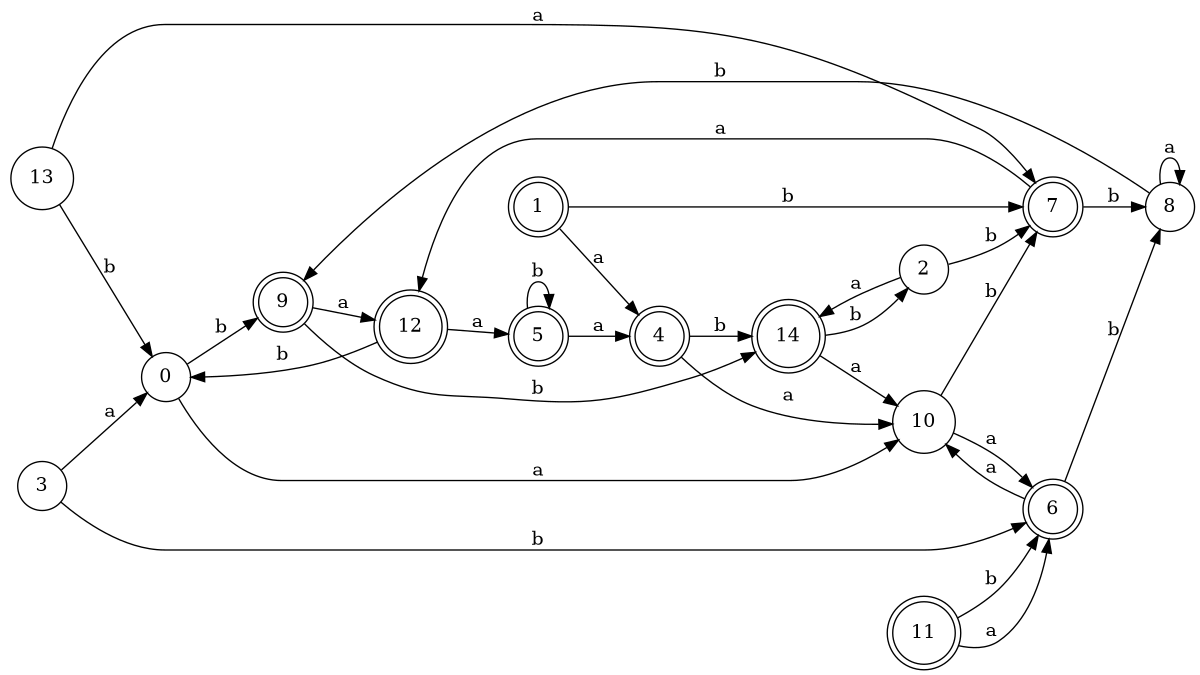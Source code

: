digraph n12_8 {
__start0 [label="" shape="none"];

rankdir=LR;
size="8,5";

s0 [style="filled", color="black", fillcolor="white" shape="circle", label="0"];
s1 [style="rounded,filled", color="black", fillcolor="white" shape="doublecircle", label="1"];
s2 [style="filled", color="black", fillcolor="white" shape="circle", label="2"];
s3 [style="filled", color="black", fillcolor="white" shape="circle", label="3"];
s4 [style="rounded,filled", color="black", fillcolor="white" shape="doublecircle", label="4"];
s5 [style="rounded,filled", color="black", fillcolor="white" shape="doublecircle", label="5"];
s6 [style="rounded,filled", color="black", fillcolor="white" shape="doublecircle", label="6"];
s7 [style="rounded,filled", color="black", fillcolor="white" shape="doublecircle", label="7"];
s8 [style="filled", color="black", fillcolor="white" shape="circle", label="8"];
s9 [style="rounded,filled", color="black", fillcolor="white" shape="doublecircle", label="9"];
s10 [style="filled", color="black", fillcolor="white" shape="circle", label="10"];
s11 [style="rounded,filled", color="black", fillcolor="white" shape="doublecircle", label="11"];
s12 [style="rounded,filled", color="black", fillcolor="white" shape="doublecircle", label="12"];
s13 [style="filled", color="black", fillcolor="white" shape="circle", label="13"];
s14 [style="rounded,filled", color="black", fillcolor="white" shape="doublecircle", label="14"];
s0 -> s10 [label="a"];
s0 -> s9 [label="b"];
s1 -> s4 [label="a"];
s1 -> s7 [label="b"];
s2 -> s14 [label="a"];
s2 -> s7 [label="b"];
s3 -> s0 [label="a"];
s3 -> s6 [label="b"];
s4 -> s10 [label="a"];
s4 -> s14 [label="b"];
s5 -> s4 [label="a"];
s5 -> s5 [label="b"];
s6 -> s10 [label="a"];
s6 -> s8 [label="b"];
s7 -> s12 [label="a"];
s7 -> s8 [label="b"];
s8 -> s8 [label="a"];
s8 -> s9 [label="b"];
s9 -> s12 [label="a"];
s9 -> s14 [label="b"];
s10 -> s6 [label="a"];
s10 -> s7 [label="b"];
s11 -> s6 [label="a"];
s11 -> s6 [label="b"];
s12 -> s5 [label="a"];
s12 -> s0 [label="b"];
s13 -> s7 [label="a"];
s13 -> s0 [label="b"];
s14 -> s10 [label="a"];
s14 -> s2 [label="b"];

}